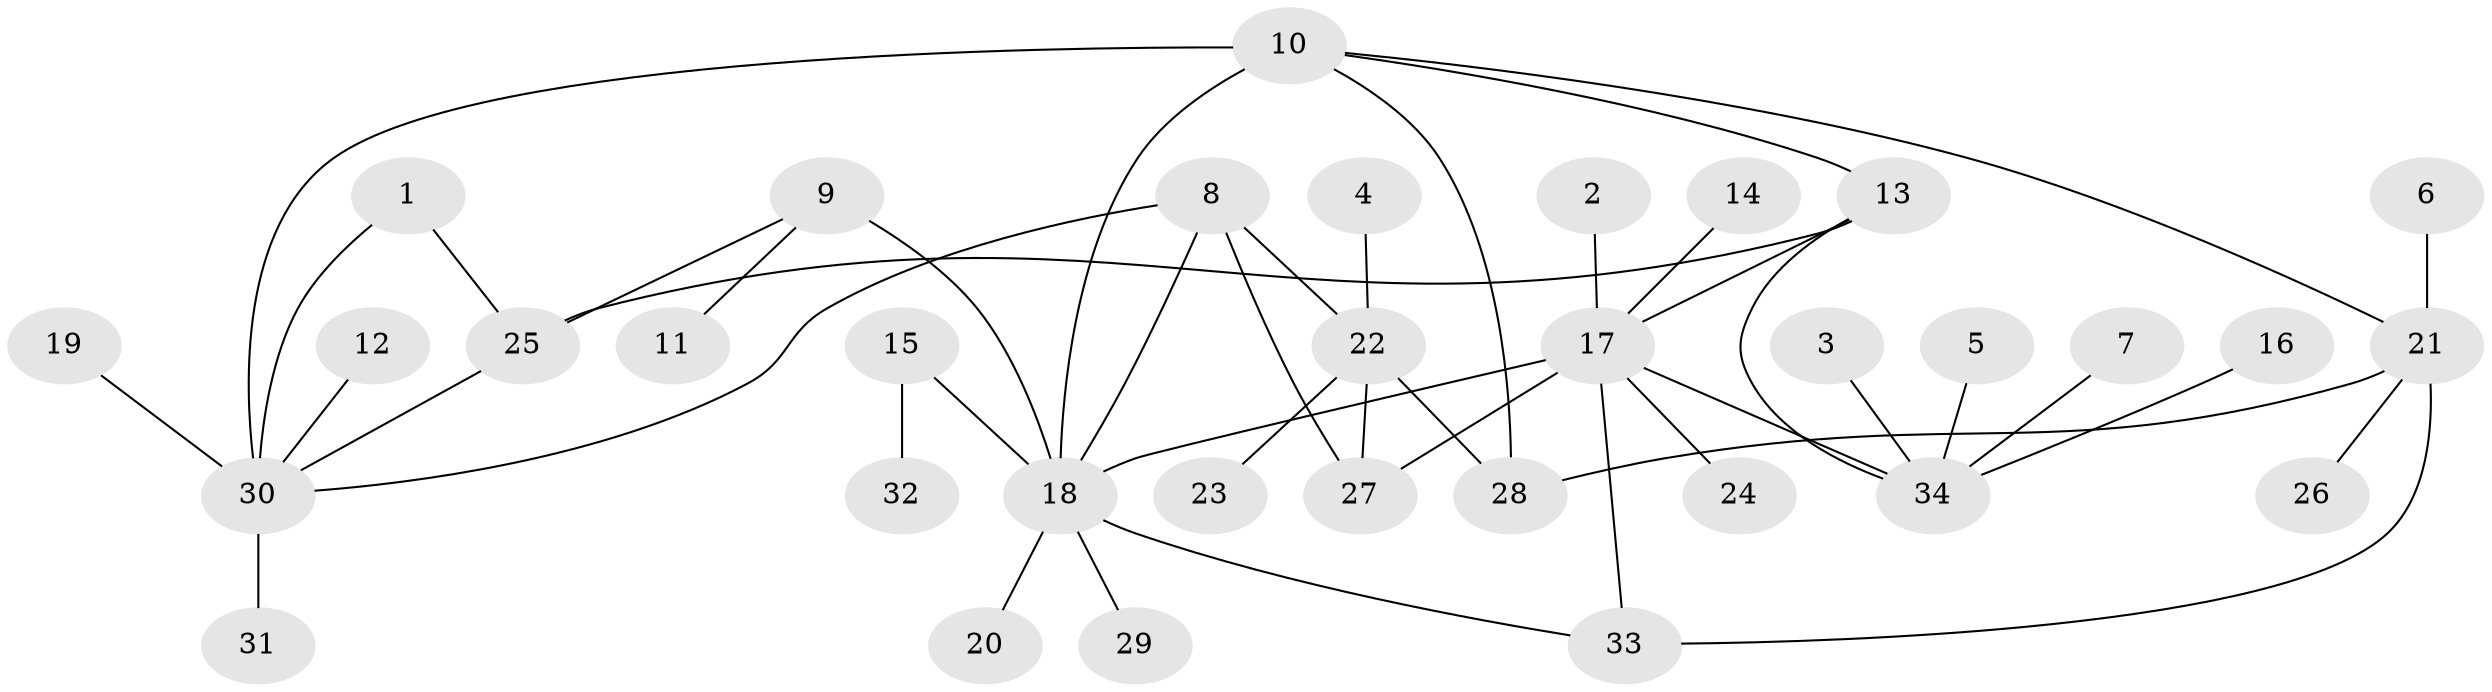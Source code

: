 // original degree distribution, {11: 0.014705882352941176, 3: 0.058823529411764705, 4: 0.04411764705882353, 5: 0.014705882352941176, 8: 0.014705882352941176, 10: 0.014705882352941176, 6: 0.058823529411764705, 9: 0.014705882352941176, 2: 0.19117647058823528, 7: 0.014705882352941176, 1: 0.5588235294117647}
// Generated by graph-tools (version 1.1) at 2025/02/03/09/25 03:02:33]
// undirected, 34 vertices, 45 edges
graph export_dot {
graph [start="1"]
  node [color=gray90,style=filled];
  1;
  2;
  3;
  4;
  5;
  6;
  7;
  8;
  9;
  10;
  11;
  12;
  13;
  14;
  15;
  16;
  17;
  18;
  19;
  20;
  21;
  22;
  23;
  24;
  25;
  26;
  27;
  28;
  29;
  30;
  31;
  32;
  33;
  34;
  1 -- 25 [weight=1.0];
  1 -- 30 [weight=1.0];
  2 -- 17 [weight=1.0];
  3 -- 34 [weight=1.0];
  4 -- 22 [weight=1.0];
  5 -- 34 [weight=1.0];
  6 -- 21 [weight=1.0];
  7 -- 34 [weight=1.0];
  8 -- 18 [weight=1.0];
  8 -- 22 [weight=1.0];
  8 -- 27 [weight=1.0];
  8 -- 30 [weight=1.0];
  9 -- 11 [weight=1.0];
  9 -- 18 [weight=2.0];
  9 -- 25 [weight=1.0];
  10 -- 13 [weight=1.0];
  10 -- 18 [weight=1.0];
  10 -- 21 [weight=1.0];
  10 -- 28 [weight=1.0];
  10 -- 30 [weight=2.0];
  12 -- 30 [weight=1.0];
  13 -- 17 [weight=1.0];
  13 -- 25 [weight=1.0];
  13 -- 34 [weight=1.0];
  14 -- 17 [weight=1.0];
  15 -- 18 [weight=1.0];
  15 -- 32 [weight=1.0];
  16 -- 34 [weight=1.0];
  17 -- 18 [weight=1.0];
  17 -- 24 [weight=1.0];
  17 -- 27 [weight=1.0];
  17 -- 33 [weight=1.0];
  17 -- 34 [weight=1.0];
  18 -- 20 [weight=1.0];
  18 -- 29 [weight=1.0];
  18 -- 33 [weight=1.0];
  19 -- 30 [weight=1.0];
  21 -- 26 [weight=1.0];
  21 -- 28 [weight=1.0];
  21 -- 33 [weight=1.0];
  22 -- 23 [weight=1.0];
  22 -- 27 [weight=1.0];
  22 -- 28 [weight=1.0];
  25 -- 30 [weight=1.0];
  30 -- 31 [weight=1.0];
}
